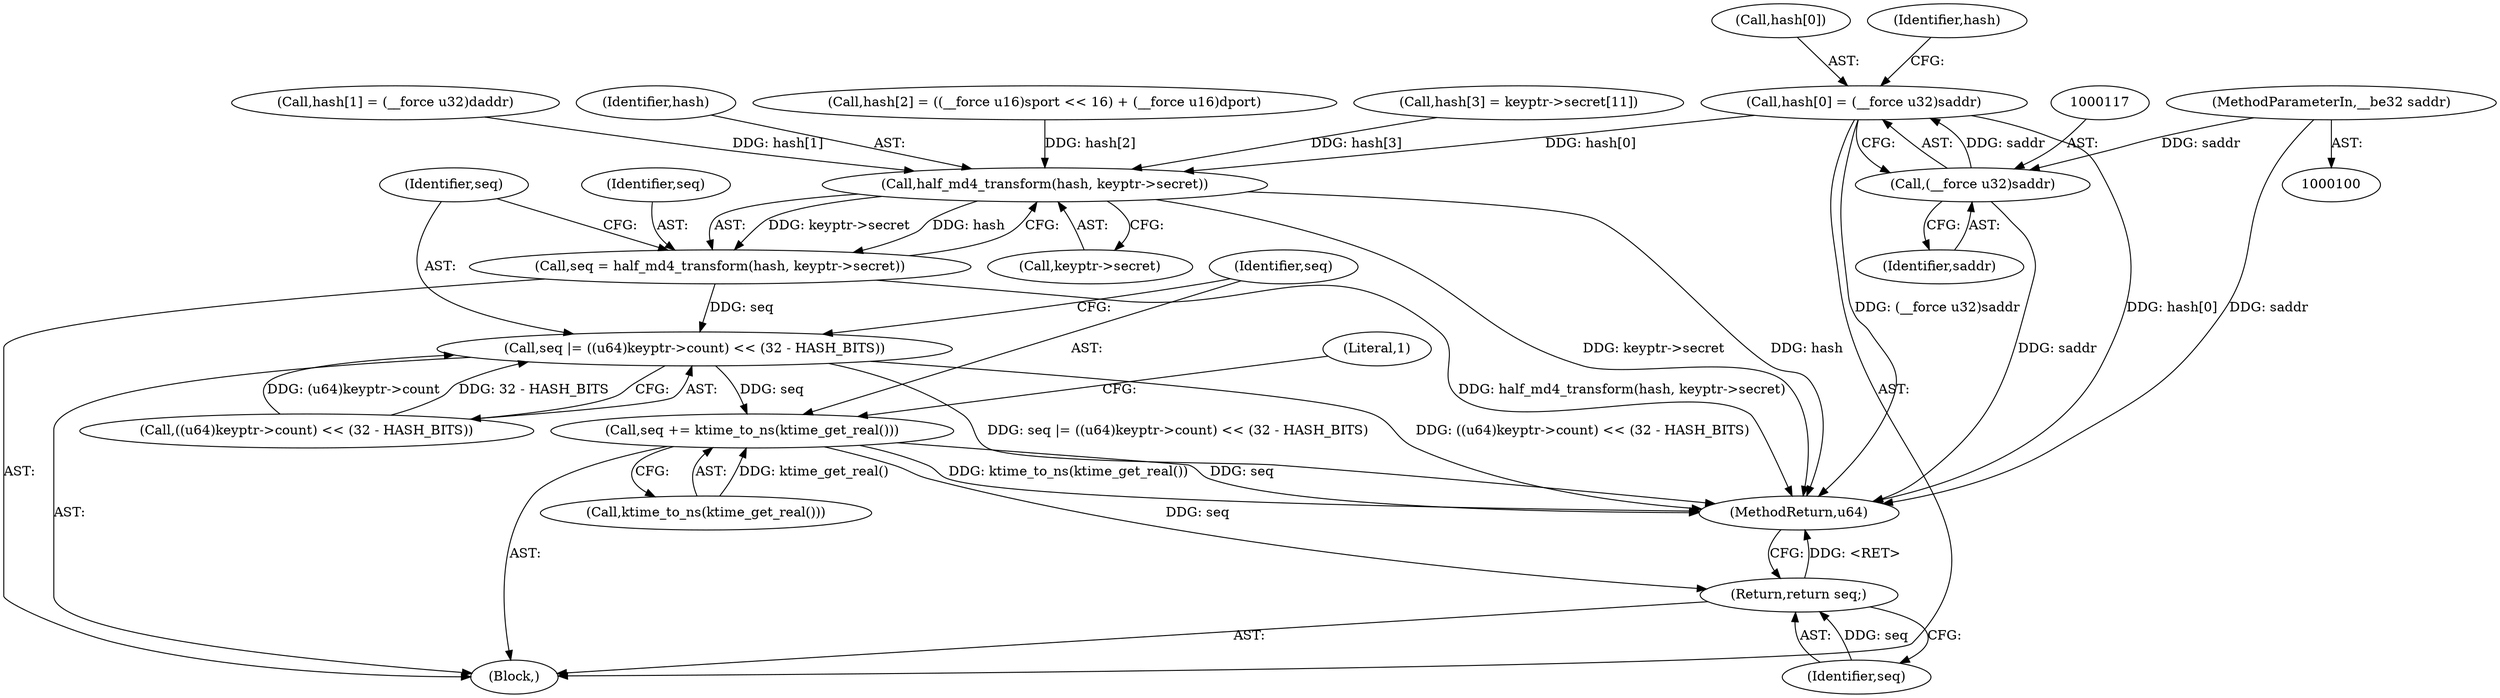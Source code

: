 digraph "1_linux_6e5714eaf77d79ae1c8b47e3e040ff5411b717ec_2@array" {
"1000112" [label="(Call,hash[0] = (__force u32)saddr)"];
"1000116" [label="(Call,(__force u32)saddr)"];
"1000101" [label="(MethodParameterIn,__be32 saddr)"];
"1000150" [label="(Call,half_md4_transform(hash, keyptr->secret))"];
"1000148" [label="(Call,seq = half_md4_transform(hash, keyptr->secret))"];
"1000155" [label="(Call,seq |= ((u64)keyptr->count) << (32 - HASH_BITS))"];
"1000166" [label="(Call,seq += ktime_to_ns(ktime_get_real()))"];
"1000172" [label="(Return,return seq;)"];
"1000157" [label="(Call,((u64)keyptr->count) << (32 - HASH_BITS))"];
"1000101" [label="(MethodParameterIn,__be32 saddr)"];
"1000119" [label="(Call,hash[1] = (__force u32)daddr)"];
"1000105" [label="(Block,)"];
"1000156" [label="(Identifier,seq)"];
"1000168" [label="(Call,ktime_to_ns(ktime_get_real()))"];
"1000155" [label="(Call,seq |= ((u64)keyptr->count) << (32 - HASH_BITS))"];
"1000118" [label="(Identifier,saddr)"];
"1000173" [label="(Identifier,seq)"];
"1000150" [label="(Call,half_md4_transform(hash, keyptr->secret))"];
"1000113" [label="(Call,hash[0])"];
"1000151" [label="(Identifier,hash)"];
"1000174" [label="(MethodReturn,u64)"];
"1000112" [label="(Call,hash[0] = (__force u32)saddr)"];
"1000149" [label="(Identifier,seq)"];
"1000152" [label="(Call,keyptr->secret)"];
"1000126" [label="(Call,hash[2] = ((__force u16)sport << 16) + (__force u16)dport)"];
"1000116" [label="(Call,(__force u32)saddr)"];
"1000139" [label="(Call,hash[3] = keyptr->secret[11])"];
"1000167" [label="(Identifier,seq)"];
"1000148" [label="(Call,seq = half_md4_transform(hash, keyptr->secret))"];
"1000171" [label="(Literal,1)"];
"1000166" [label="(Call,seq += ktime_to_ns(ktime_get_real()))"];
"1000121" [label="(Identifier,hash)"];
"1000172" [label="(Return,return seq;)"];
"1000112" -> "1000105"  [label="AST: "];
"1000112" -> "1000116"  [label="CFG: "];
"1000113" -> "1000112"  [label="AST: "];
"1000116" -> "1000112"  [label="AST: "];
"1000121" -> "1000112"  [label="CFG: "];
"1000112" -> "1000174"  [label="DDG: hash[0]"];
"1000112" -> "1000174"  [label="DDG: (__force u32)saddr"];
"1000116" -> "1000112"  [label="DDG: saddr"];
"1000112" -> "1000150"  [label="DDG: hash[0]"];
"1000116" -> "1000118"  [label="CFG: "];
"1000117" -> "1000116"  [label="AST: "];
"1000118" -> "1000116"  [label="AST: "];
"1000116" -> "1000174"  [label="DDG: saddr"];
"1000101" -> "1000116"  [label="DDG: saddr"];
"1000101" -> "1000100"  [label="AST: "];
"1000101" -> "1000174"  [label="DDG: saddr"];
"1000150" -> "1000148"  [label="AST: "];
"1000150" -> "1000152"  [label="CFG: "];
"1000151" -> "1000150"  [label="AST: "];
"1000152" -> "1000150"  [label="AST: "];
"1000148" -> "1000150"  [label="CFG: "];
"1000150" -> "1000174"  [label="DDG: hash"];
"1000150" -> "1000174"  [label="DDG: keyptr->secret"];
"1000150" -> "1000148"  [label="DDG: hash"];
"1000150" -> "1000148"  [label="DDG: keyptr->secret"];
"1000139" -> "1000150"  [label="DDG: hash[3]"];
"1000126" -> "1000150"  [label="DDG: hash[2]"];
"1000119" -> "1000150"  [label="DDG: hash[1]"];
"1000148" -> "1000105"  [label="AST: "];
"1000149" -> "1000148"  [label="AST: "];
"1000156" -> "1000148"  [label="CFG: "];
"1000148" -> "1000174"  [label="DDG: half_md4_transform(hash, keyptr->secret)"];
"1000148" -> "1000155"  [label="DDG: seq"];
"1000155" -> "1000105"  [label="AST: "];
"1000155" -> "1000157"  [label="CFG: "];
"1000156" -> "1000155"  [label="AST: "];
"1000157" -> "1000155"  [label="AST: "];
"1000167" -> "1000155"  [label="CFG: "];
"1000155" -> "1000174"  [label="DDG: ((u64)keyptr->count) << (32 - HASH_BITS)"];
"1000155" -> "1000174"  [label="DDG: seq |= ((u64)keyptr->count) << (32 - HASH_BITS)"];
"1000157" -> "1000155"  [label="DDG: (u64)keyptr->count"];
"1000157" -> "1000155"  [label="DDG: 32 - HASH_BITS"];
"1000155" -> "1000166"  [label="DDG: seq"];
"1000166" -> "1000105"  [label="AST: "];
"1000166" -> "1000168"  [label="CFG: "];
"1000167" -> "1000166"  [label="AST: "];
"1000168" -> "1000166"  [label="AST: "];
"1000171" -> "1000166"  [label="CFG: "];
"1000166" -> "1000174"  [label="DDG: ktime_to_ns(ktime_get_real())"];
"1000166" -> "1000174"  [label="DDG: seq"];
"1000168" -> "1000166"  [label="DDG: ktime_get_real()"];
"1000166" -> "1000172"  [label="DDG: seq"];
"1000172" -> "1000105"  [label="AST: "];
"1000172" -> "1000173"  [label="CFG: "];
"1000173" -> "1000172"  [label="AST: "];
"1000174" -> "1000172"  [label="CFG: "];
"1000172" -> "1000174"  [label="DDG: <RET>"];
"1000173" -> "1000172"  [label="DDG: seq"];
}
